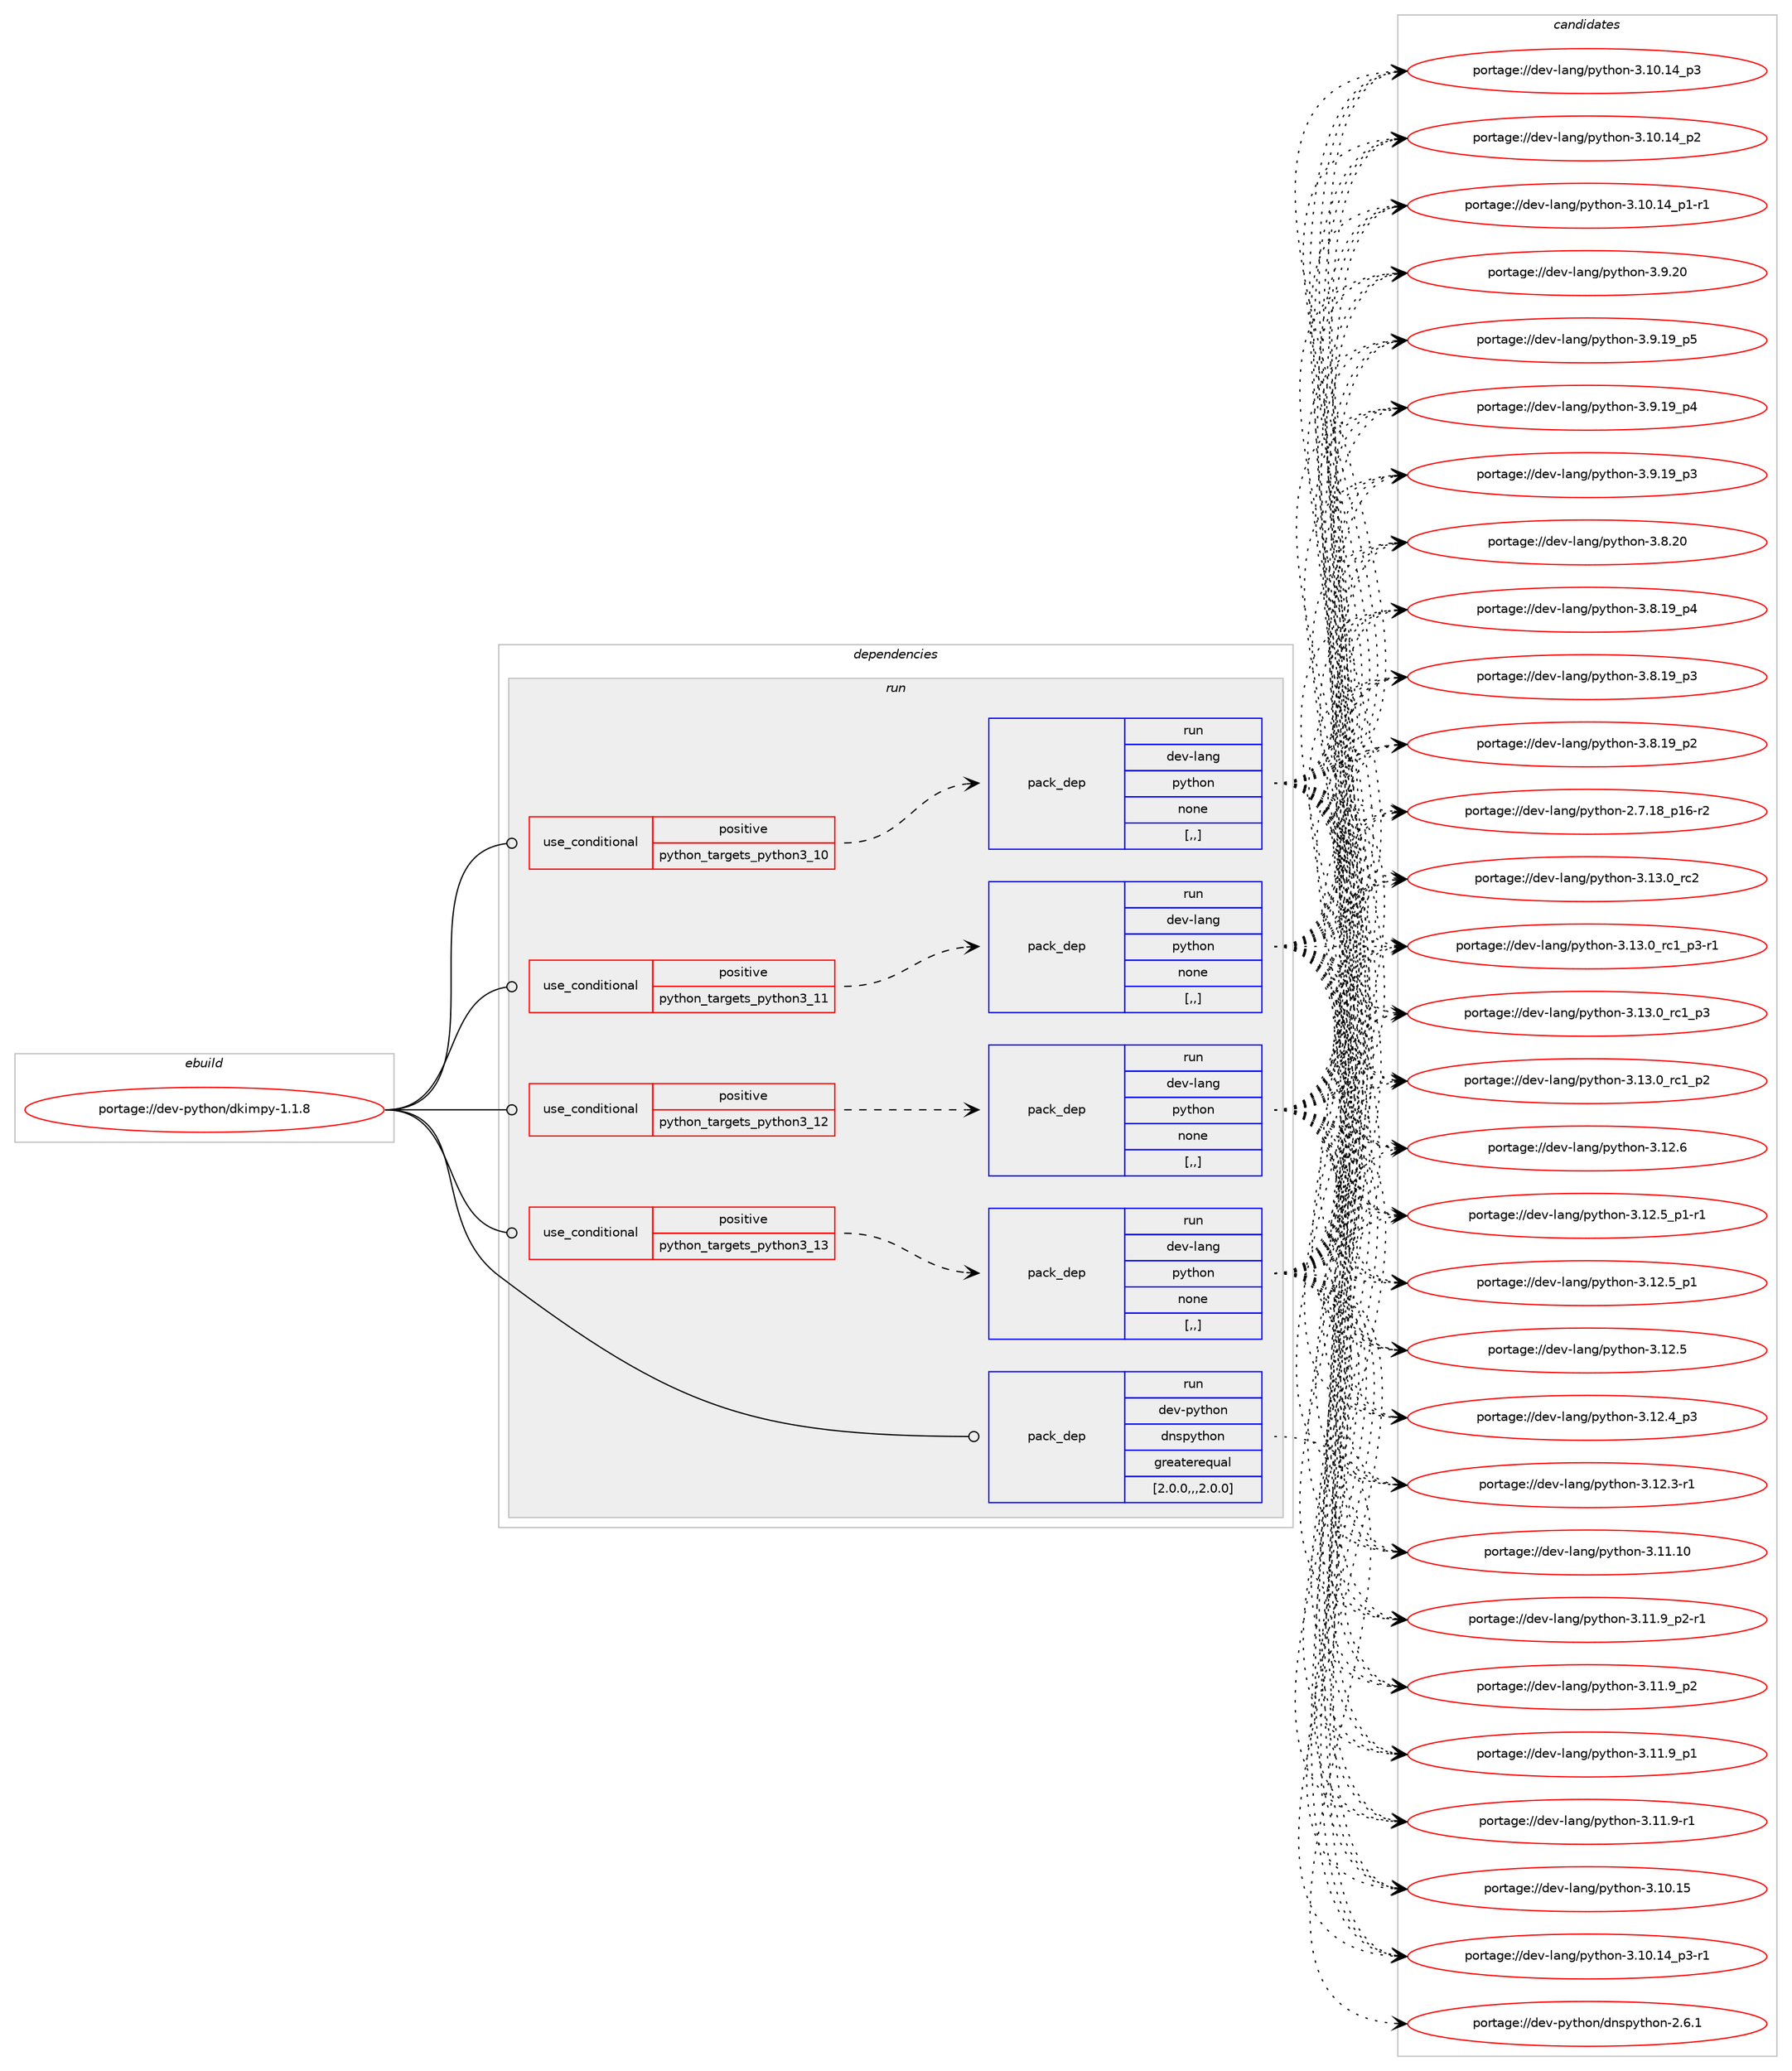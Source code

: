 digraph prolog {

# *************
# Graph options
# *************

newrank=true;
concentrate=true;
compound=true;
graph [rankdir=LR,fontname=Helvetica,fontsize=10,ranksep=1.5];#, ranksep=2.5, nodesep=0.2];
edge  [arrowhead=vee];
node  [fontname=Helvetica,fontsize=10];

# **********
# The ebuild
# **********

subgraph cluster_leftcol {
color=gray;
label=<<i>ebuild</i>>;
id [label="portage://dev-python/dkimpy-1.1.8", color=red, width=4, href="../dev-python/dkimpy-1.1.8.svg"];
}

# ****************
# The dependencies
# ****************

subgraph cluster_midcol {
color=gray;
label=<<i>dependencies</i>>;
subgraph cluster_compile {
fillcolor="#eeeeee";
style=filled;
label=<<i>compile</i>>;
}
subgraph cluster_compileandrun {
fillcolor="#eeeeee";
style=filled;
label=<<i>compile and run</i>>;
}
subgraph cluster_run {
fillcolor="#eeeeee";
style=filled;
label=<<i>run</i>>;
subgraph cond162725 {
dependency639789 [label=<<TABLE BORDER="0" CELLBORDER="1" CELLSPACING="0" CELLPADDING="4"><TR><TD ROWSPAN="3" CELLPADDING="10">use_conditional</TD></TR><TR><TD>positive</TD></TR><TR><TD>python_targets_python3_10</TD></TR></TABLE>>, shape=none, color=red];
subgraph pack472247 {
dependency639790 [label=<<TABLE BORDER="0" CELLBORDER="1" CELLSPACING="0" CELLPADDING="4" WIDTH="220"><TR><TD ROWSPAN="6" CELLPADDING="30">pack_dep</TD></TR><TR><TD WIDTH="110">run</TD></TR><TR><TD>dev-lang</TD></TR><TR><TD>python</TD></TR><TR><TD>none</TD></TR><TR><TD>[,,]</TD></TR></TABLE>>, shape=none, color=blue];
}
dependency639789:e -> dependency639790:w [weight=20,style="dashed",arrowhead="vee"];
}
id:e -> dependency639789:w [weight=20,style="solid",arrowhead="odot"];
subgraph cond162726 {
dependency639791 [label=<<TABLE BORDER="0" CELLBORDER="1" CELLSPACING="0" CELLPADDING="4"><TR><TD ROWSPAN="3" CELLPADDING="10">use_conditional</TD></TR><TR><TD>positive</TD></TR><TR><TD>python_targets_python3_11</TD></TR></TABLE>>, shape=none, color=red];
subgraph pack472248 {
dependency639792 [label=<<TABLE BORDER="0" CELLBORDER="1" CELLSPACING="0" CELLPADDING="4" WIDTH="220"><TR><TD ROWSPAN="6" CELLPADDING="30">pack_dep</TD></TR><TR><TD WIDTH="110">run</TD></TR><TR><TD>dev-lang</TD></TR><TR><TD>python</TD></TR><TR><TD>none</TD></TR><TR><TD>[,,]</TD></TR></TABLE>>, shape=none, color=blue];
}
dependency639791:e -> dependency639792:w [weight=20,style="dashed",arrowhead="vee"];
}
id:e -> dependency639791:w [weight=20,style="solid",arrowhead="odot"];
subgraph cond162727 {
dependency639793 [label=<<TABLE BORDER="0" CELLBORDER="1" CELLSPACING="0" CELLPADDING="4"><TR><TD ROWSPAN="3" CELLPADDING="10">use_conditional</TD></TR><TR><TD>positive</TD></TR><TR><TD>python_targets_python3_12</TD></TR></TABLE>>, shape=none, color=red];
subgraph pack472249 {
dependency639794 [label=<<TABLE BORDER="0" CELLBORDER="1" CELLSPACING="0" CELLPADDING="4" WIDTH="220"><TR><TD ROWSPAN="6" CELLPADDING="30">pack_dep</TD></TR><TR><TD WIDTH="110">run</TD></TR><TR><TD>dev-lang</TD></TR><TR><TD>python</TD></TR><TR><TD>none</TD></TR><TR><TD>[,,]</TD></TR></TABLE>>, shape=none, color=blue];
}
dependency639793:e -> dependency639794:w [weight=20,style="dashed",arrowhead="vee"];
}
id:e -> dependency639793:w [weight=20,style="solid",arrowhead="odot"];
subgraph cond162728 {
dependency639795 [label=<<TABLE BORDER="0" CELLBORDER="1" CELLSPACING="0" CELLPADDING="4"><TR><TD ROWSPAN="3" CELLPADDING="10">use_conditional</TD></TR><TR><TD>positive</TD></TR><TR><TD>python_targets_python3_13</TD></TR></TABLE>>, shape=none, color=red];
subgraph pack472250 {
dependency639796 [label=<<TABLE BORDER="0" CELLBORDER="1" CELLSPACING="0" CELLPADDING="4" WIDTH="220"><TR><TD ROWSPAN="6" CELLPADDING="30">pack_dep</TD></TR><TR><TD WIDTH="110">run</TD></TR><TR><TD>dev-lang</TD></TR><TR><TD>python</TD></TR><TR><TD>none</TD></TR><TR><TD>[,,]</TD></TR></TABLE>>, shape=none, color=blue];
}
dependency639795:e -> dependency639796:w [weight=20,style="dashed",arrowhead="vee"];
}
id:e -> dependency639795:w [weight=20,style="solid",arrowhead="odot"];
subgraph pack472251 {
dependency639797 [label=<<TABLE BORDER="0" CELLBORDER="1" CELLSPACING="0" CELLPADDING="4" WIDTH="220"><TR><TD ROWSPAN="6" CELLPADDING="30">pack_dep</TD></TR><TR><TD WIDTH="110">run</TD></TR><TR><TD>dev-python</TD></TR><TR><TD>dnspython</TD></TR><TR><TD>greaterequal</TD></TR><TR><TD>[2.0.0,,,2.0.0]</TD></TR></TABLE>>, shape=none, color=blue];
}
id:e -> dependency639797:w [weight=20,style="solid",arrowhead="odot"];
}
}

# **************
# The candidates
# **************

subgraph cluster_choices {
rank=same;
color=gray;
label=<<i>candidates</i>>;

subgraph choice472247 {
color=black;
nodesep=1;
choice10010111845108971101034711212111610411111045514649514648951149950 [label="portage://dev-lang/python-3.13.0_rc2", color=red, width=4,href="../dev-lang/python-3.13.0_rc2.svg"];
choice1001011184510897110103471121211161041111104551464951464895114994995112514511449 [label="portage://dev-lang/python-3.13.0_rc1_p3-r1", color=red, width=4,href="../dev-lang/python-3.13.0_rc1_p3-r1.svg"];
choice100101118451089711010347112121116104111110455146495146489511499499511251 [label="portage://dev-lang/python-3.13.0_rc1_p3", color=red, width=4,href="../dev-lang/python-3.13.0_rc1_p3.svg"];
choice100101118451089711010347112121116104111110455146495146489511499499511250 [label="portage://dev-lang/python-3.13.0_rc1_p2", color=red, width=4,href="../dev-lang/python-3.13.0_rc1_p2.svg"];
choice10010111845108971101034711212111610411111045514649504654 [label="portage://dev-lang/python-3.12.6", color=red, width=4,href="../dev-lang/python-3.12.6.svg"];
choice1001011184510897110103471121211161041111104551464950465395112494511449 [label="portage://dev-lang/python-3.12.5_p1-r1", color=red, width=4,href="../dev-lang/python-3.12.5_p1-r1.svg"];
choice100101118451089711010347112121116104111110455146495046539511249 [label="portage://dev-lang/python-3.12.5_p1", color=red, width=4,href="../dev-lang/python-3.12.5_p1.svg"];
choice10010111845108971101034711212111610411111045514649504653 [label="portage://dev-lang/python-3.12.5", color=red, width=4,href="../dev-lang/python-3.12.5.svg"];
choice100101118451089711010347112121116104111110455146495046529511251 [label="portage://dev-lang/python-3.12.4_p3", color=red, width=4,href="../dev-lang/python-3.12.4_p3.svg"];
choice100101118451089711010347112121116104111110455146495046514511449 [label="portage://dev-lang/python-3.12.3-r1", color=red, width=4,href="../dev-lang/python-3.12.3-r1.svg"];
choice1001011184510897110103471121211161041111104551464949464948 [label="portage://dev-lang/python-3.11.10", color=red, width=4,href="../dev-lang/python-3.11.10.svg"];
choice1001011184510897110103471121211161041111104551464949465795112504511449 [label="portage://dev-lang/python-3.11.9_p2-r1", color=red, width=4,href="../dev-lang/python-3.11.9_p2-r1.svg"];
choice100101118451089711010347112121116104111110455146494946579511250 [label="portage://dev-lang/python-3.11.9_p2", color=red, width=4,href="../dev-lang/python-3.11.9_p2.svg"];
choice100101118451089711010347112121116104111110455146494946579511249 [label="portage://dev-lang/python-3.11.9_p1", color=red, width=4,href="../dev-lang/python-3.11.9_p1.svg"];
choice100101118451089711010347112121116104111110455146494946574511449 [label="portage://dev-lang/python-3.11.9-r1", color=red, width=4,href="../dev-lang/python-3.11.9-r1.svg"];
choice1001011184510897110103471121211161041111104551464948464953 [label="portage://dev-lang/python-3.10.15", color=red, width=4,href="../dev-lang/python-3.10.15.svg"];
choice100101118451089711010347112121116104111110455146494846495295112514511449 [label="portage://dev-lang/python-3.10.14_p3-r1", color=red, width=4,href="../dev-lang/python-3.10.14_p3-r1.svg"];
choice10010111845108971101034711212111610411111045514649484649529511251 [label="portage://dev-lang/python-3.10.14_p3", color=red, width=4,href="../dev-lang/python-3.10.14_p3.svg"];
choice10010111845108971101034711212111610411111045514649484649529511250 [label="portage://dev-lang/python-3.10.14_p2", color=red, width=4,href="../dev-lang/python-3.10.14_p2.svg"];
choice100101118451089711010347112121116104111110455146494846495295112494511449 [label="portage://dev-lang/python-3.10.14_p1-r1", color=red, width=4,href="../dev-lang/python-3.10.14_p1-r1.svg"];
choice10010111845108971101034711212111610411111045514657465048 [label="portage://dev-lang/python-3.9.20", color=red, width=4,href="../dev-lang/python-3.9.20.svg"];
choice100101118451089711010347112121116104111110455146574649579511253 [label="portage://dev-lang/python-3.9.19_p5", color=red, width=4,href="../dev-lang/python-3.9.19_p5.svg"];
choice100101118451089711010347112121116104111110455146574649579511252 [label="portage://dev-lang/python-3.9.19_p4", color=red, width=4,href="../dev-lang/python-3.9.19_p4.svg"];
choice100101118451089711010347112121116104111110455146574649579511251 [label="portage://dev-lang/python-3.9.19_p3", color=red, width=4,href="../dev-lang/python-3.9.19_p3.svg"];
choice10010111845108971101034711212111610411111045514656465048 [label="portage://dev-lang/python-3.8.20", color=red, width=4,href="../dev-lang/python-3.8.20.svg"];
choice100101118451089711010347112121116104111110455146564649579511252 [label="portage://dev-lang/python-3.8.19_p4", color=red, width=4,href="../dev-lang/python-3.8.19_p4.svg"];
choice100101118451089711010347112121116104111110455146564649579511251 [label="portage://dev-lang/python-3.8.19_p3", color=red, width=4,href="../dev-lang/python-3.8.19_p3.svg"];
choice100101118451089711010347112121116104111110455146564649579511250 [label="portage://dev-lang/python-3.8.19_p2", color=red, width=4,href="../dev-lang/python-3.8.19_p2.svg"];
choice100101118451089711010347112121116104111110455046554649569511249544511450 [label="portage://dev-lang/python-2.7.18_p16-r2", color=red, width=4,href="../dev-lang/python-2.7.18_p16-r2.svg"];
dependency639790:e -> choice10010111845108971101034711212111610411111045514649514648951149950:w [style=dotted,weight="100"];
dependency639790:e -> choice1001011184510897110103471121211161041111104551464951464895114994995112514511449:w [style=dotted,weight="100"];
dependency639790:e -> choice100101118451089711010347112121116104111110455146495146489511499499511251:w [style=dotted,weight="100"];
dependency639790:e -> choice100101118451089711010347112121116104111110455146495146489511499499511250:w [style=dotted,weight="100"];
dependency639790:e -> choice10010111845108971101034711212111610411111045514649504654:w [style=dotted,weight="100"];
dependency639790:e -> choice1001011184510897110103471121211161041111104551464950465395112494511449:w [style=dotted,weight="100"];
dependency639790:e -> choice100101118451089711010347112121116104111110455146495046539511249:w [style=dotted,weight="100"];
dependency639790:e -> choice10010111845108971101034711212111610411111045514649504653:w [style=dotted,weight="100"];
dependency639790:e -> choice100101118451089711010347112121116104111110455146495046529511251:w [style=dotted,weight="100"];
dependency639790:e -> choice100101118451089711010347112121116104111110455146495046514511449:w [style=dotted,weight="100"];
dependency639790:e -> choice1001011184510897110103471121211161041111104551464949464948:w [style=dotted,weight="100"];
dependency639790:e -> choice1001011184510897110103471121211161041111104551464949465795112504511449:w [style=dotted,weight="100"];
dependency639790:e -> choice100101118451089711010347112121116104111110455146494946579511250:w [style=dotted,weight="100"];
dependency639790:e -> choice100101118451089711010347112121116104111110455146494946579511249:w [style=dotted,weight="100"];
dependency639790:e -> choice100101118451089711010347112121116104111110455146494946574511449:w [style=dotted,weight="100"];
dependency639790:e -> choice1001011184510897110103471121211161041111104551464948464953:w [style=dotted,weight="100"];
dependency639790:e -> choice100101118451089711010347112121116104111110455146494846495295112514511449:w [style=dotted,weight="100"];
dependency639790:e -> choice10010111845108971101034711212111610411111045514649484649529511251:w [style=dotted,weight="100"];
dependency639790:e -> choice10010111845108971101034711212111610411111045514649484649529511250:w [style=dotted,weight="100"];
dependency639790:e -> choice100101118451089711010347112121116104111110455146494846495295112494511449:w [style=dotted,weight="100"];
dependency639790:e -> choice10010111845108971101034711212111610411111045514657465048:w [style=dotted,weight="100"];
dependency639790:e -> choice100101118451089711010347112121116104111110455146574649579511253:w [style=dotted,weight="100"];
dependency639790:e -> choice100101118451089711010347112121116104111110455146574649579511252:w [style=dotted,weight="100"];
dependency639790:e -> choice100101118451089711010347112121116104111110455146574649579511251:w [style=dotted,weight="100"];
dependency639790:e -> choice10010111845108971101034711212111610411111045514656465048:w [style=dotted,weight="100"];
dependency639790:e -> choice100101118451089711010347112121116104111110455146564649579511252:w [style=dotted,weight="100"];
dependency639790:e -> choice100101118451089711010347112121116104111110455146564649579511251:w [style=dotted,weight="100"];
dependency639790:e -> choice100101118451089711010347112121116104111110455146564649579511250:w [style=dotted,weight="100"];
dependency639790:e -> choice100101118451089711010347112121116104111110455046554649569511249544511450:w [style=dotted,weight="100"];
}
subgraph choice472248 {
color=black;
nodesep=1;
choice10010111845108971101034711212111610411111045514649514648951149950 [label="portage://dev-lang/python-3.13.0_rc2", color=red, width=4,href="../dev-lang/python-3.13.0_rc2.svg"];
choice1001011184510897110103471121211161041111104551464951464895114994995112514511449 [label="portage://dev-lang/python-3.13.0_rc1_p3-r1", color=red, width=4,href="../dev-lang/python-3.13.0_rc1_p3-r1.svg"];
choice100101118451089711010347112121116104111110455146495146489511499499511251 [label="portage://dev-lang/python-3.13.0_rc1_p3", color=red, width=4,href="../dev-lang/python-3.13.0_rc1_p3.svg"];
choice100101118451089711010347112121116104111110455146495146489511499499511250 [label="portage://dev-lang/python-3.13.0_rc1_p2", color=red, width=4,href="../dev-lang/python-3.13.0_rc1_p2.svg"];
choice10010111845108971101034711212111610411111045514649504654 [label="portage://dev-lang/python-3.12.6", color=red, width=4,href="../dev-lang/python-3.12.6.svg"];
choice1001011184510897110103471121211161041111104551464950465395112494511449 [label="portage://dev-lang/python-3.12.5_p1-r1", color=red, width=4,href="../dev-lang/python-3.12.5_p1-r1.svg"];
choice100101118451089711010347112121116104111110455146495046539511249 [label="portage://dev-lang/python-3.12.5_p1", color=red, width=4,href="../dev-lang/python-3.12.5_p1.svg"];
choice10010111845108971101034711212111610411111045514649504653 [label="portage://dev-lang/python-3.12.5", color=red, width=4,href="../dev-lang/python-3.12.5.svg"];
choice100101118451089711010347112121116104111110455146495046529511251 [label="portage://dev-lang/python-3.12.4_p3", color=red, width=4,href="../dev-lang/python-3.12.4_p3.svg"];
choice100101118451089711010347112121116104111110455146495046514511449 [label="portage://dev-lang/python-3.12.3-r1", color=red, width=4,href="../dev-lang/python-3.12.3-r1.svg"];
choice1001011184510897110103471121211161041111104551464949464948 [label="portage://dev-lang/python-3.11.10", color=red, width=4,href="../dev-lang/python-3.11.10.svg"];
choice1001011184510897110103471121211161041111104551464949465795112504511449 [label="portage://dev-lang/python-3.11.9_p2-r1", color=red, width=4,href="../dev-lang/python-3.11.9_p2-r1.svg"];
choice100101118451089711010347112121116104111110455146494946579511250 [label="portage://dev-lang/python-3.11.9_p2", color=red, width=4,href="../dev-lang/python-3.11.9_p2.svg"];
choice100101118451089711010347112121116104111110455146494946579511249 [label="portage://dev-lang/python-3.11.9_p1", color=red, width=4,href="../dev-lang/python-3.11.9_p1.svg"];
choice100101118451089711010347112121116104111110455146494946574511449 [label="portage://dev-lang/python-3.11.9-r1", color=red, width=4,href="../dev-lang/python-3.11.9-r1.svg"];
choice1001011184510897110103471121211161041111104551464948464953 [label="portage://dev-lang/python-3.10.15", color=red, width=4,href="../dev-lang/python-3.10.15.svg"];
choice100101118451089711010347112121116104111110455146494846495295112514511449 [label="portage://dev-lang/python-3.10.14_p3-r1", color=red, width=4,href="../dev-lang/python-3.10.14_p3-r1.svg"];
choice10010111845108971101034711212111610411111045514649484649529511251 [label="portage://dev-lang/python-3.10.14_p3", color=red, width=4,href="../dev-lang/python-3.10.14_p3.svg"];
choice10010111845108971101034711212111610411111045514649484649529511250 [label="portage://dev-lang/python-3.10.14_p2", color=red, width=4,href="../dev-lang/python-3.10.14_p2.svg"];
choice100101118451089711010347112121116104111110455146494846495295112494511449 [label="portage://dev-lang/python-3.10.14_p1-r1", color=red, width=4,href="../dev-lang/python-3.10.14_p1-r1.svg"];
choice10010111845108971101034711212111610411111045514657465048 [label="portage://dev-lang/python-3.9.20", color=red, width=4,href="../dev-lang/python-3.9.20.svg"];
choice100101118451089711010347112121116104111110455146574649579511253 [label="portage://dev-lang/python-3.9.19_p5", color=red, width=4,href="../dev-lang/python-3.9.19_p5.svg"];
choice100101118451089711010347112121116104111110455146574649579511252 [label="portage://dev-lang/python-3.9.19_p4", color=red, width=4,href="../dev-lang/python-3.9.19_p4.svg"];
choice100101118451089711010347112121116104111110455146574649579511251 [label="portage://dev-lang/python-3.9.19_p3", color=red, width=4,href="../dev-lang/python-3.9.19_p3.svg"];
choice10010111845108971101034711212111610411111045514656465048 [label="portage://dev-lang/python-3.8.20", color=red, width=4,href="../dev-lang/python-3.8.20.svg"];
choice100101118451089711010347112121116104111110455146564649579511252 [label="portage://dev-lang/python-3.8.19_p4", color=red, width=4,href="../dev-lang/python-3.8.19_p4.svg"];
choice100101118451089711010347112121116104111110455146564649579511251 [label="portage://dev-lang/python-3.8.19_p3", color=red, width=4,href="../dev-lang/python-3.8.19_p3.svg"];
choice100101118451089711010347112121116104111110455146564649579511250 [label="portage://dev-lang/python-3.8.19_p2", color=red, width=4,href="../dev-lang/python-3.8.19_p2.svg"];
choice100101118451089711010347112121116104111110455046554649569511249544511450 [label="portage://dev-lang/python-2.7.18_p16-r2", color=red, width=4,href="../dev-lang/python-2.7.18_p16-r2.svg"];
dependency639792:e -> choice10010111845108971101034711212111610411111045514649514648951149950:w [style=dotted,weight="100"];
dependency639792:e -> choice1001011184510897110103471121211161041111104551464951464895114994995112514511449:w [style=dotted,weight="100"];
dependency639792:e -> choice100101118451089711010347112121116104111110455146495146489511499499511251:w [style=dotted,weight="100"];
dependency639792:e -> choice100101118451089711010347112121116104111110455146495146489511499499511250:w [style=dotted,weight="100"];
dependency639792:e -> choice10010111845108971101034711212111610411111045514649504654:w [style=dotted,weight="100"];
dependency639792:e -> choice1001011184510897110103471121211161041111104551464950465395112494511449:w [style=dotted,weight="100"];
dependency639792:e -> choice100101118451089711010347112121116104111110455146495046539511249:w [style=dotted,weight="100"];
dependency639792:e -> choice10010111845108971101034711212111610411111045514649504653:w [style=dotted,weight="100"];
dependency639792:e -> choice100101118451089711010347112121116104111110455146495046529511251:w [style=dotted,weight="100"];
dependency639792:e -> choice100101118451089711010347112121116104111110455146495046514511449:w [style=dotted,weight="100"];
dependency639792:e -> choice1001011184510897110103471121211161041111104551464949464948:w [style=dotted,weight="100"];
dependency639792:e -> choice1001011184510897110103471121211161041111104551464949465795112504511449:w [style=dotted,weight="100"];
dependency639792:e -> choice100101118451089711010347112121116104111110455146494946579511250:w [style=dotted,weight="100"];
dependency639792:e -> choice100101118451089711010347112121116104111110455146494946579511249:w [style=dotted,weight="100"];
dependency639792:e -> choice100101118451089711010347112121116104111110455146494946574511449:w [style=dotted,weight="100"];
dependency639792:e -> choice1001011184510897110103471121211161041111104551464948464953:w [style=dotted,weight="100"];
dependency639792:e -> choice100101118451089711010347112121116104111110455146494846495295112514511449:w [style=dotted,weight="100"];
dependency639792:e -> choice10010111845108971101034711212111610411111045514649484649529511251:w [style=dotted,weight="100"];
dependency639792:e -> choice10010111845108971101034711212111610411111045514649484649529511250:w [style=dotted,weight="100"];
dependency639792:e -> choice100101118451089711010347112121116104111110455146494846495295112494511449:w [style=dotted,weight="100"];
dependency639792:e -> choice10010111845108971101034711212111610411111045514657465048:w [style=dotted,weight="100"];
dependency639792:e -> choice100101118451089711010347112121116104111110455146574649579511253:w [style=dotted,weight="100"];
dependency639792:e -> choice100101118451089711010347112121116104111110455146574649579511252:w [style=dotted,weight="100"];
dependency639792:e -> choice100101118451089711010347112121116104111110455146574649579511251:w [style=dotted,weight="100"];
dependency639792:e -> choice10010111845108971101034711212111610411111045514656465048:w [style=dotted,weight="100"];
dependency639792:e -> choice100101118451089711010347112121116104111110455146564649579511252:w [style=dotted,weight="100"];
dependency639792:e -> choice100101118451089711010347112121116104111110455146564649579511251:w [style=dotted,weight="100"];
dependency639792:e -> choice100101118451089711010347112121116104111110455146564649579511250:w [style=dotted,weight="100"];
dependency639792:e -> choice100101118451089711010347112121116104111110455046554649569511249544511450:w [style=dotted,weight="100"];
}
subgraph choice472249 {
color=black;
nodesep=1;
choice10010111845108971101034711212111610411111045514649514648951149950 [label="portage://dev-lang/python-3.13.0_rc2", color=red, width=4,href="../dev-lang/python-3.13.0_rc2.svg"];
choice1001011184510897110103471121211161041111104551464951464895114994995112514511449 [label="portage://dev-lang/python-3.13.0_rc1_p3-r1", color=red, width=4,href="../dev-lang/python-3.13.0_rc1_p3-r1.svg"];
choice100101118451089711010347112121116104111110455146495146489511499499511251 [label="portage://dev-lang/python-3.13.0_rc1_p3", color=red, width=4,href="../dev-lang/python-3.13.0_rc1_p3.svg"];
choice100101118451089711010347112121116104111110455146495146489511499499511250 [label="portage://dev-lang/python-3.13.0_rc1_p2", color=red, width=4,href="../dev-lang/python-3.13.0_rc1_p2.svg"];
choice10010111845108971101034711212111610411111045514649504654 [label="portage://dev-lang/python-3.12.6", color=red, width=4,href="../dev-lang/python-3.12.6.svg"];
choice1001011184510897110103471121211161041111104551464950465395112494511449 [label="portage://dev-lang/python-3.12.5_p1-r1", color=red, width=4,href="../dev-lang/python-3.12.5_p1-r1.svg"];
choice100101118451089711010347112121116104111110455146495046539511249 [label="portage://dev-lang/python-3.12.5_p1", color=red, width=4,href="../dev-lang/python-3.12.5_p1.svg"];
choice10010111845108971101034711212111610411111045514649504653 [label="portage://dev-lang/python-3.12.5", color=red, width=4,href="../dev-lang/python-3.12.5.svg"];
choice100101118451089711010347112121116104111110455146495046529511251 [label="portage://dev-lang/python-3.12.4_p3", color=red, width=4,href="../dev-lang/python-3.12.4_p3.svg"];
choice100101118451089711010347112121116104111110455146495046514511449 [label="portage://dev-lang/python-3.12.3-r1", color=red, width=4,href="../dev-lang/python-3.12.3-r1.svg"];
choice1001011184510897110103471121211161041111104551464949464948 [label="portage://dev-lang/python-3.11.10", color=red, width=4,href="../dev-lang/python-3.11.10.svg"];
choice1001011184510897110103471121211161041111104551464949465795112504511449 [label="portage://dev-lang/python-3.11.9_p2-r1", color=red, width=4,href="../dev-lang/python-3.11.9_p2-r1.svg"];
choice100101118451089711010347112121116104111110455146494946579511250 [label="portage://dev-lang/python-3.11.9_p2", color=red, width=4,href="../dev-lang/python-3.11.9_p2.svg"];
choice100101118451089711010347112121116104111110455146494946579511249 [label="portage://dev-lang/python-3.11.9_p1", color=red, width=4,href="../dev-lang/python-3.11.9_p1.svg"];
choice100101118451089711010347112121116104111110455146494946574511449 [label="portage://dev-lang/python-3.11.9-r1", color=red, width=4,href="../dev-lang/python-3.11.9-r1.svg"];
choice1001011184510897110103471121211161041111104551464948464953 [label="portage://dev-lang/python-3.10.15", color=red, width=4,href="../dev-lang/python-3.10.15.svg"];
choice100101118451089711010347112121116104111110455146494846495295112514511449 [label="portage://dev-lang/python-3.10.14_p3-r1", color=red, width=4,href="../dev-lang/python-3.10.14_p3-r1.svg"];
choice10010111845108971101034711212111610411111045514649484649529511251 [label="portage://dev-lang/python-3.10.14_p3", color=red, width=4,href="../dev-lang/python-3.10.14_p3.svg"];
choice10010111845108971101034711212111610411111045514649484649529511250 [label="portage://dev-lang/python-3.10.14_p2", color=red, width=4,href="../dev-lang/python-3.10.14_p2.svg"];
choice100101118451089711010347112121116104111110455146494846495295112494511449 [label="portage://dev-lang/python-3.10.14_p1-r1", color=red, width=4,href="../dev-lang/python-3.10.14_p1-r1.svg"];
choice10010111845108971101034711212111610411111045514657465048 [label="portage://dev-lang/python-3.9.20", color=red, width=4,href="../dev-lang/python-3.9.20.svg"];
choice100101118451089711010347112121116104111110455146574649579511253 [label="portage://dev-lang/python-3.9.19_p5", color=red, width=4,href="../dev-lang/python-3.9.19_p5.svg"];
choice100101118451089711010347112121116104111110455146574649579511252 [label="portage://dev-lang/python-3.9.19_p4", color=red, width=4,href="../dev-lang/python-3.9.19_p4.svg"];
choice100101118451089711010347112121116104111110455146574649579511251 [label="portage://dev-lang/python-3.9.19_p3", color=red, width=4,href="../dev-lang/python-3.9.19_p3.svg"];
choice10010111845108971101034711212111610411111045514656465048 [label="portage://dev-lang/python-3.8.20", color=red, width=4,href="../dev-lang/python-3.8.20.svg"];
choice100101118451089711010347112121116104111110455146564649579511252 [label="portage://dev-lang/python-3.8.19_p4", color=red, width=4,href="../dev-lang/python-3.8.19_p4.svg"];
choice100101118451089711010347112121116104111110455146564649579511251 [label="portage://dev-lang/python-3.8.19_p3", color=red, width=4,href="../dev-lang/python-3.8.19_p3.svg"];
choice100101118451089711010347112121116104111110455146564649579511250 [label="portage://dev-lang/python-3.8.19_p2", color=red, width=4,href="../dev-lang/python-3.8.19_p2.svg"];
choice100101118451089711010347112121116104111110455046554649569511249544511450 [label="portage://dev-lang/python-2.7.18_p16-r2", color=red, width=4,href="../dev-lang/python-2.7.18_p16-r2.svg"];
dependency639794:e -> choice10010111845108971101034711212111610411111045514649514648951149950:w [style=dotted,weight="100"];
dependency639794:e -> choice1001011184510897110103471121211161041111104551464951464895114994995112514511449:w [style=dotted,weight="100"];
dependency639794:e -> choice100101118451089711010347112121116104111110455146495146489511499499511251:w [style=dotted,weight="100"];
dependency639794:e -> choice100101118451089711010347112121116104111110455146495146489511499499511250:w [style=dotted,weight="100"];
dependency639794:e -> choice10010111845108971101034711212111610411111045514649504654:w [style=dotted,weight="100"];
dependency639794:e -> choice1001011184510897110103471121211161041111104551464950465395112494511449:w [style=dotted,weight="100"];
dependency639794:e -> choice100101118451089711010347112121116104111110455146495046539511249:w [style=dotted,weight="100"];
dependency639794:e -> choice10010111845108971101034711212111610411111045514649504653:w [style=dotted,weight="100"];
dependency639794:e -> choice100101118451089711010347112121116104111110455146495046529511251:w [style=dotted,weight="100"];
dependency639794:e -> choice100101118451089711010347112121116104111110455146495046514511449:w [style=dotted,weight="100"];
dependency639794:e -> choice1001011184510897110103471121211161041111104551464949464948:w [style=dotted,weight="100"];
dependency639794:e -> choice1001011184510897110103471121211161041111104551464949465795112504511449:w [style=dotted,weight="100"];
dependency639794:e -> choice100101118451089711010347112121116104111110455146494946579511250:w [style=dotted,weight="100"];
dependency639794:e -> choice100101118451089711010347112121116104111110455146494946579511249:w [style=dotted,weight="100"];
dependency639794:e -> choice100101118451089711010347112121116104111110455146494946574511449:w [style=dotted,weight="100"];
dependency639794:e -> choice1001011184510897110103471121211161041111104551464948464953:w [style=dotted,weight="100"];
dependency639794:e -> choice100101118451089711010347112121116104111110455146494846495295112514511449:w [style=dotted,weight="100"];
dependency639794:e -> choice10010111845108971101034711212111610411111045514649484649529511251:w [style=dotted,weight="100"];
dependency639794:e -> choice10010111845108971101034711212111610411111045514649484649529511250:w [style=dotted,weight="100"];
dependency639794:e -> choice100101118451089711010347112121116104111110455146494846495295112494511449:w [style=dotted,weight="100"];
dependency639794:e -> choice10010111845108971101034711212111610411111045514657465048:w [style=dotted,weight="100"];
dependency639794:e -> choice100101118451089711010347112121116104111110455146574649579511253:w [style=dotted,weight="100"];
dependency639794:e -> choice100101118451089711010347112121116104111110455146574649579511252:w [style=dotted,weight="100"];
dependency639794:e -> choice100101118451089711010347112121116104111110455146574649579511251:w [style=dotted,weight="100"];
dependency639794:e -> choice10010111845108971101034711212111610411111045514656465048:w [style=dotted,weight="100"];
dependency639794:e -> choice100101118451089711010347112121116104111110455146564649579511252:w [style=dotted,weight="100"];
dependency639794:e -> choice100101118451089711010347112121116104111110455146564649579511251:w [style=dotted,weight="100"];
dependency639794:e -> choice100101118451089711010347112121116104111110455146564649579511250:w [style=dotted,weight="100"];
dependency639794:e -> choice100101118451089711010347112121116104111110455046554649569511249544511450:w [style=dotted,weight="100"];
}
subgraph choice472250 {
color=black;
nodesep=1;
choice10010111845108971101034711212111610411111045514649514648951149950 [label="portage://dev-lang/python-3.13.0_rc2", color=red, width=4,href="../dev-lang/python-3.13.0_rc2.svg"];
choice1001011184510897110103471121211161041111104551464951464895114994995112514511449 [label="portage://dev-lang/python-3.13.0_rc1_p3-r1", color=red, width=4,href="../dev-lang/python-3.13.0_rc1_p3-r1.svg"];
choice100101118451089711010347112121116104111110455146495146489511499499511251 [label="portage://dev-lang/python-3.13.0_rc1_p3", color=red, width=4,href="../dev-lang/python-3.13.0_rc1_p3.svg"];
choice100101118451089711010347112121116104111110455146495146489511499499511250 [label="portage://dev-lang/python-3.13.0_rc1_p2", color=red, width=4,href="../dev-lang/python-3.13.0_rc1_p2.svg"];
choice10010111845108971101034711212111610411111045514649504654 [label="portage://dev-lang/python-3.12.6", color=red, width=4,href="../dev-lang/python-3.12.6.svg"];
choice1001011184510897110103471121211161041111104551464950465395112494511449 [label="portage://dev-lang/python-3.12.5_p1-r1", color=red, width=4,href="../dev-lang/python-3.12.5_p1-r1.svg"];
choice100101118451089711010347112121116104111110455146495046539511249 [label="portage://dev-lang/python-3.12.5_p1", color=red, width=4,href="../dev-lang/python-3.12.5_p1.svg"];
choice10010111845108971101034711212111610411111045514649504653 [label="portage://dev-lang/python-3.12.5", color=red, width=4,href="../dev-lang/python-3.12.5.svg"];
choice100101118451089711010347112121116104111110455146495046529511251 [label="portage://dev-lang/python-3.12.4_p3", color=red, width=4,href="../dev-lang/python-3.12.4_p3.svg"];
choice100101118451089711010347112121116104111110455146495046514511449 [label="portage://dev-lang/python-3.12.3-r1", color=red, width=4,href="../dev-lang/python-3.12.3-r1.svg"];
choice1001011184510897110103471121211161041111104551464949464948 [label="portage://dev-lang/python-3.11.10", color=red, width=4,href="../dev-lang/python-3.11.10.svg"];
choice1001011184510897110103471121211161041111104551464949465795112504511449 [label="portage://dev-lang/python-3.11.9_p2-r1", color=red, width=4,href="../dev-lang/python-3.11.9_p2-r1.svg"];
choice100101118451089711010347112121116104111110455146494946579511250 [label="portage://dev-lang/python-3.11.9_p2", color=red, width=4,href="../dev-lang/python-3.11.9_p2.svg"];
choice100101118451089711010347112121116104111110455146494946579511249 [label="portage://dev-lang/python-3.11.9_p1", color=red, width=4,href="../dev-lang/python-3.11.9_p1.svg"];
choice100101118451089711010347112121116104111110455146494946574511449 [label="portage://dev-lang/python-3.11.9-r1", color=red, width=4,href="../dev-lang/python-3.11.9-r1.svg"];
choice1001011184510897110103471121211161041111104551464948464953 [label="portage://dev-lang/python-3.10.15", color=red, width=4,href="../dev-lang/python-3.10.15.svg"];
choice100101118451089711010347112121116104111110455146494846495295112514511449 [label="portage://dev-lang/python-3.10.14_p3-r1", color=red, width=4,href="../dev-lang/python-3.10.14_p3-r1.svg"];
choice10010111845108971101034711212111610411111045514649484649529511251 [label="portage://dev-lang/python-3.10.14_p3", color=red, width=4,href="../dev-lang/python-3.10.14_p3.svg"];
choice10010111845108971101034711212111610411111045514649484649529511250 [label="portage://dev-lang/python-3.10.14_p2", color=red, width=4,href="../dev-lang/python-3.10.14_p2.svg"];
choice100101118451089711010347112121116104111110455146494846495295112494511449 [label="portage://dev-lang/python-3.10.14_p1-r1", color=red, width=4,href="../dev-lang/python-3.10.14_p1-r1.svg"];
choice10010111845108971101034711212111610411111045514657465048 [label="portage://dev-lang/python-3.9.20", color=red, width=4,href="../dev-lang/python-3.9.20.svg"];
choice100101118451089711010347112121116104111110455146574649579511253 [label="portage://dev-lang/python-3.9.19_p5", color=red, width=4,href="../dev-lang/python-3.9.19_p5.svg"];
choice100101118451089711010347112121116104111110455146574649579511252 [label="portage://dev-lang/python-3.9.19_p4", color=red, width=4,href="../dev-lang/python-3.9.19_p4.svg"];
choice100101118451089711010347112121116104111110455146574649579511251 [label="portage://dev-lang/python-3.9.19_p3", color=red, width=4,href="../dev-lang/python-3.9.19_p3.svg"];
choice10010111845108971101034711212111610411111045514656465048 [label="portage://dev-lang/python-3.8.20", color=red, width=4,href="../dev-lang/python-3.8.20.svg"];
choice100101118451089711010347112121116104111110455146564649579511252 [label="portage://dev-lang/python-3.8.19_p4", color=red, width=4,href="../dev-lang/python-3.8.19_p4.svg"];
choice100101118451089711010347112121116104111110455146564649579511251 [label="portage://dev-lang/python-3.8.19_p3", color=red, width=4,href="../dev-lang/python-3.8.19_p3.svg"];
choice100101118451089711010347112121116104111110455146564649579511250 [label="portage://dev-lang/python-3.8.19_p2", color=red, width=4,href="../dev-lang/python-3.8.19_p2.svg"];
choice100101118451089711010347112121116104111110455046554649569511249544511450 [label="portage://dev-lang/python-2.7.18_p16-r2", color=red, width=4,href="../dev-lang/python-2.7.18_p16-r2.svg"];
dependency639796:e -> choice10010111845108971101034711212111610411111045514649514648951149950:w [style=dotted,weight="100"];
dependency639796:e -> choice1001011184510897110103471121211161041111104551464951464895114994995112514511449:w [style=dotted,weight="100"];
dependency639796:e -> choice100101118451089711010347112121116104111110455146495146489511499499511251:w [style=dotted,weight="100"];
dependency639796:e -> choice100101118451089711010347112121116104111110455146495146489511499499511250:w [style=dotted,weight="100"];
dependency639796:e -> choice10010111845108971101034711212111610411111045514649504654:w [style=dotted,weight="100"];
dependency639796:e -> choice1001011184510897110103471121211161041111104551464950465395112494511449:w [style=dotted,weight="100"];
dependency639796:e -> choice100101118451089711010347112121116104111110455146495046539511249:w [style=dotted,weight="100"];
dependency639796:e -> choice10010111845108971101034711212111610411111045514649504653:w [style=dotted,weight="100"];
dependency639796:e -> choice100101118451089711010347112121116104111110455146495046529511251:w [style=dotted,weight="100"];
dependency639796:e -> choice100101118451089711010347112121116104111110455146495046514511449:w [style=dotted,weight="100"];
dependency639796:e -> choice1001011184510897110103471121211161041111104551464949464948:w [style=dotted,weight="100"];
dependency639796:e -> choice1001011184510897110103471121211161041111104551464949465795112504511449:w [style=dotted,weight="100"];
dependency639796:e -> choice100101118451089711010347112121116104111110455146494946579511250:w [style=dotted,weight="100"];
dependency639796:e -> choice100101118451089711010347112121116104111110455146494946579511249:w [style=dotted,weight="100"];
dependency639796:e -> choice100101118451089711010347112121116104111110455146494946574511449:w [style=dotted,weight="100"];
dependency639796:e -> choice1001011184510897110103471121211161041111104551464948464953:w [style=dotted,weight="100"];
dependency639796:e -> choice100101118451089711010347112121116104111110455146494846495295112514511449:w [style=dotted,weight="100"];
dependency639796:e -> choice10010111845108971101034711212111610411111045514649484649529511251:w [style=dotted,weight="100"];
dependency639796:e -> choice10010111845108971101034711212111610411111045514649484649529511250:w [style=dotted,weight="100"];
dependency639796:e -> choice100101118451089711010347112121116104111110455146494846495295112494511449:w [style=dotted,weight="100"];
dependency639796:e -> choice10010111845108971101034711212111610411111045514657465048:w [style=dotted,weight="100"];
dependency639796:e -> choice100101118451089711010347112121116104111110455146574649579511253:w [style=dotted,weight="100"];
dependency639796:e -> choice100101118451089711010347112121116104111110455146574649579511252:w [style=dotted,weight="100"];
dependency639796:e -> choice100101118451089711010347112121116104111110455146574649579511251:w [style=dotted,weight="100"];
dependency639796:e -> choice10010111845108971101034711212111610411111045514656465048:w [style=dotted,weight="100"];
dependency639796:e -> choice100101118451089711010347112121116104111110455146564649579511252:w [style=dotted,weight="100"];
dependency639796:e -> choice100101118451089711010347112121116104111110455146564649579511251:w [style=dotted,weight="100"];
dependency639796:e -> choice100101118451089711010347112121116104111110455146564649579511250:w [style=dotted,weight="100"];
dependency639796:e -> choice100101118451089711010347112121116104111110455046554649569511249544511450:w [style=dotted,weight="100"];
}
subgraph choice472251 {
color=black;
nodesep=1;
choice1001011184511212111610411111047100110115112121116104111110455046544649 [label="portage://dev-python/dnspython-2.6.1", color=red, width=4,href="../dev-python/dnspython-2.6.1.svg"];
dependency639797:e -> choice1001011184511212111610411111047100110115112121116104111110455046544649:w [style=dotted,weight="100"];
}
}

}
